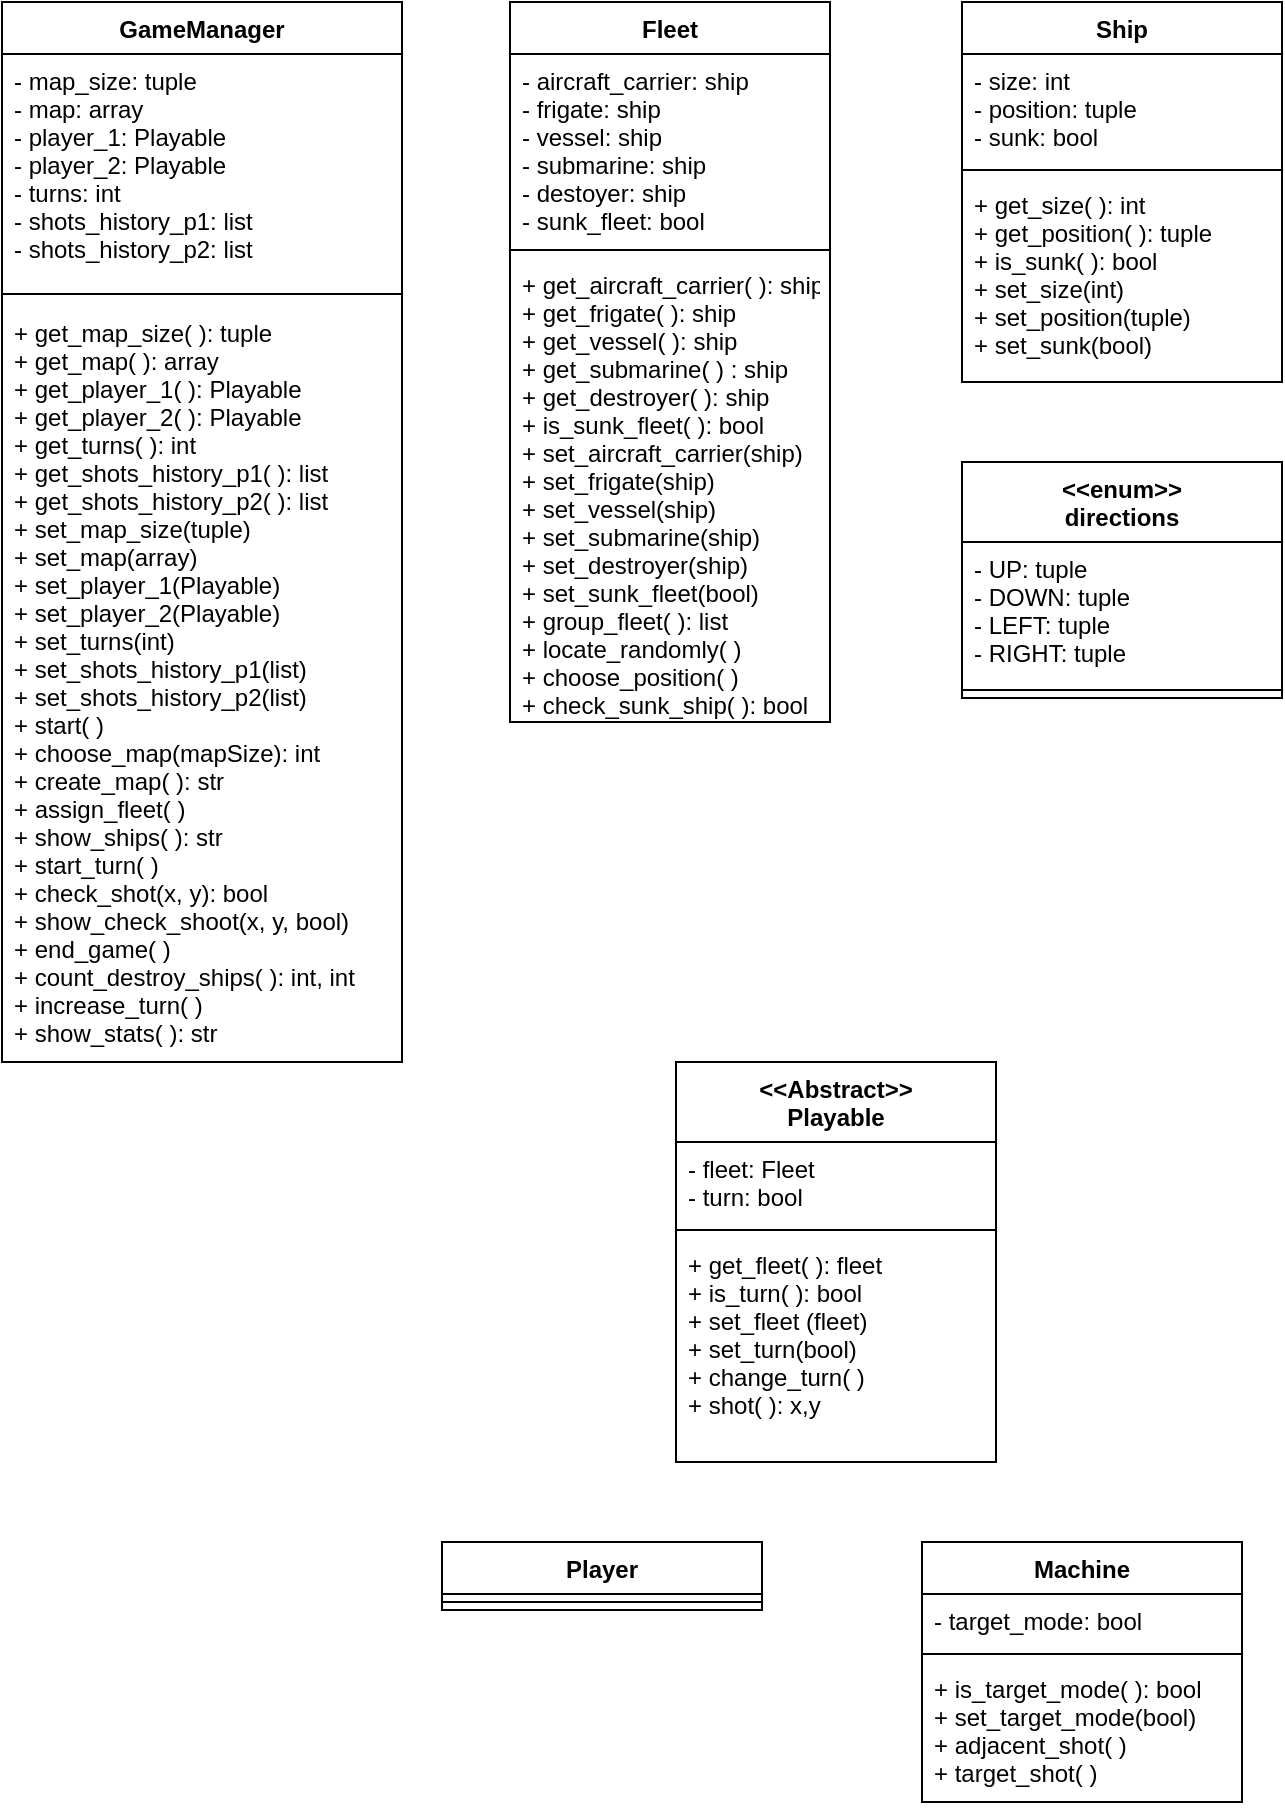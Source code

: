 <mxfile>
    <diagram id="ZjTr0IKhgkKJtNLl-vMa" name="Página-1">
        <mxGraphModel dx="643" dy="665" grid="1" gridSize="10" guides="1" tooltips="1" connect="1" arrows="1" fold="1" page="1" pageScale="1" pageWidth="827" pageHeight="1169" math="0" shadow="0">
            <root>
                <mxCell id="0"/>
                <mxCell id="1" parent="0"/>
                <mxCell id="2" value="GameManager" style="swimlane;fontStyle=1;align=center;verticalAlign=top;childLayout=stackLayout;horizontal=1;startSize=26;horizontalStack=0;resizeParent=1;resizeParentMax=0;resizeLast=0;collapsible=1;marginBottom=0;" parent="1" vertex="1">
                    <mxGeometry x="80" y="200" width="200" height="530" as="geometry"/>
                </mxCell>
                <mxCell id="3" value="- map_size: tuple &#10;- map: array &#10;- player_1: Playable&#10;- player_2: Playable&#10;- turns: int&#10;- shots_history_p1: list&#10;- shots_history_p2: list&#10;&#10;&#10;" style="text;strokeColor=none;fillColor=none;align=left;verticalAlign=top;spacingLeft=4;spacingRight=4;overflow=hidden;rotatable=0;points=[[0,0.5],[1,0.5]];portConstraint=eastwest;" parent="2" vertex="1">
                    <mxGeometry y="26" width="200" height="114" as="geometry"/>
                </mxCell>
                <mxCell id="4" value="" style="line;strokeWidth=1;fillColor=none;align=left;verticalAlign=middle;spacingTop=-1;spacingLeft=3;spacingRight=3;rotatable=0;labelPosition=right;points=[];portConstraint=eastwest;strokeColor=inherit;" parent="2" vertex="1">
                    <mxGeometry y="140" width="200" height="12" as="geometry"/>
                </mxCell>
                <mxCell id="5" value="+ get_map_size( ): tuple&#10;+ get_map( ): array&#10;+ get_player_1( ): Playable&#10;+ get_player_2( ): Playable&#10;+ get_turns( ): int&#10;+ get_shots_history_p1( ): list&#10;+ get_shots_history_p2( ): list&#10;+ set_map_size(tuple)&#10;+ set_map(array)&#10;+ set_player_1(Playable)&#10;+ set_player_2(Playable)&#10;+ set_turns(int)&#10;+ set_shots_history_p1(list)&#10;+ set_shots_history_p2(list)&#10;+ start( )&#10;+ choose_map(mapSize): int&#10;+ create_map( ): str&#10;+ assign_fleet( )&#10;+ show_ships( ): str&#10;+ start_turn( )&#10;+ check_shot(x, y): bool&#10;+ show_check_shoot(x, y, bool)&#10;+ end_game( )&#10;+ count_destroy_ships( ): int, int&#10;+ increase_turn( )&#10;+ show_stats( ): str&#10;&#10;&#10;" style="text;strokeColor=none;fillColor=none;align=left;verticalAlign=top;spacingLeft=4;spacingRight=4;overflow=hidden;rotatable=0;points=[[0,0.5],[1,0.5]];portConstraint=eastwest;" parent="2" vertex="1">
                    <mxGeometry y="152" width="200" height="378" as="geometry"/>
                </mxCell>
                <mxCell id="6" value="Player" style="swimlane;fontStyle=1;align=center;verticalAlign=top;childLayout=stackLayout;horizontal=1;startSize=26;horizontalStack=0;resizeParent=1;resizeParentMax=0;resizeLast=0;collapsible=1;marginBottom=0;" parent="1" vertex="1">
                    <mxGeometry x="300" y="970" width="160" height="34" as="geometry"/>
                </mxCell>
                <mxCell id="8" value="" style="line;strokeWidth=1;fillColor=none;align=left;verticalAlign=middle;spacingTop=-1;spacingLeft=3;spacingRight=3;rotatable=0;labelPosition=right;points=[];portConstraint=eastwest;strokeColor=inherit;" parent="6" vertex="1">
                    <mxGeometry y="26" width="160" height="8" as="geometry"/>
                </mxCell>
                <mxCell id="10" value="Fleet" style="swimlane;fontStyle=1;align=center;verticalAlign=top;childLayout=stackLayout;horizontal=1;startSize=26;horizontalStack=0;resizeParent=1;resizeParentMax=0;resizeLast=0;collapsible=1;marginBottom=0;" parent="1" vertex="1">
                    <mxGeometry x="334" y="200" width="160" height="360" as="geometry"/>
                </mxCell>
                <mxCell id="11" value="- aircraft_carrier: ship&#10;- frigate: ship&#10;- vessel: ship&#10;- submarine: ship&#10;- destoyer: ship&#10;- sunk_fleet: bool" style="text;strokeColor=none;fillColor=none;align=left;verticalAlign=top;spacingLeft=4;spacingRight=4;overflow=hidden;rotatable=0;points=[[0,0.5],[1,0.5]];portConstraint=eastwest;" parent="10" vertex="1">
                    <mxGeometry y="26" width="160" height="94" as="geometry"/>
                </mxCell>
                <mxCell id="12" value="" style="line;strokeWidth=1;fillColor=none;align=left;verticalAlign=middle;spacingTop=-1;spacingLeft=3;spacingRight=3;rotatable=0;labelPosition=right;points=[];portConstraint=eastwest;strokeColor=inherit;" parent="10" vertex="1">
                    <mxGeometry y="120" width="160" height="8" as="geometry"/>
                </mxCell>
                <mxCell id="13" value="+ get_aircraft_carrier( ): ship&#10;+ get_frigate( ): ship&#10;+ get_vessel( ): ship&#10;+ get_submarine( ) : ship&#10;+ get_destroyer( ): ship&#10;+ is_sunk_fleet( ): bool&#10;+ set_aircraft_carrier(ship)&#10;+ set_frigate(ship)&#10;+ set_vessel(ship)&#10;+ set_submarine(ship)&#10;+ set_destroyer(ship)&#10;+ set_sunk_fleet(bool)&#10;+ group_fleet( ): list&#10;+ locate_randomly( )&#10;+ choose_position( )&#10;+ check_sunk_ship( ): bool&#10;" style="text;strokeColor=none;fillColor=none;align=left;verticalAlign=top;spacingLeft=4;spacingRight=4;overflow=hidden;rotatable=0;points=[[0,0.5],[1,0.5]];portConstraint=eastwest;" parent="10" vertex="1">
                    <mxGeometry y="128" width="160" height="232" as="geometry"/>
                </mxCell>
                <mxCell id="14" value="Machine" style="swimlane;fontStyle=1;align=center;verticalAlign=top;childLayout=stackLayout;horizontal=1;startSize=26;horizontalStack=0;resizeParent=1;resizeParentMax=0;resizeLast=0;collapsible=1;marginBottom=0;" parent="1" vertex="1">
                    <mxGeometry x="540" y="970" width="160" height="130" as="geometry"/>
                </mxCell>
                <mxCell id="15" value="- target_mode: bool" style="text;strokeColor=none;fillColor=none;align=left;verticalAlign=top;spacingLeft=4;spacingRight=4;overflow=hidden;rotatable=0;points=[[0,0.5],[1,0.5]];portConstraint=eastwest;" parent="14" vertex="1">
                    <mxGeometry y="26" width="160" height="26" as="geometry"/>
                </mxCell>
                <mxCell id="16" value="" style="line;strokeWidth=1;fillColor=none;align=left;verticalAlign=middle;spacingTop=-1;spacingLeft=3;spacingRight=3;rotatable=0;labelPosition=right;points=[];portConstraint=eastwest;strokeColor=inherit;" parent="14" vertex="1">
                    <mxGeometry y="52" width="160" height="8" as="geometry"/>
                </mxCell>
                <mxCell id="17" value="+ is_target_mode( ): bool&#10;+ set_target_mode(bool)&#10;+ adjacent_shot( )&#10;+ target_shot( )" style="text;strokeColor=none;fillColor=none;align=left;verticalAlign=top;spacingLeft=4;spacingRight=4;overflow=hidden;rotatable=0;points=[[0,0.5],[1,0.5]];portConstraint=eastwest;" parent="14" vertex="1">
                    <mxGeometry y="60" width="160" height="70" as="geometry"/>
                </mxCell>
                <mxCell id="18" value="Ship" style="swimlane;fontStyle=1;align=center;verticalAlign=top;childLayout=stackLayout;horizontal=1;startSize=26;horizontalStack=0;resizeParent=1;resizeParentMax=0;resizeLast=0;collapsible=1;marginBottom=0;" parent="1" vertex="1">
                    <mxGeometry x="560" y="200" width="160" height="190" as="geometry"/>
                </mxCell>
                <mxCell id="19" value="- size: int&#10;- position: tuple&#10;- sunk: bool" style="text;strokeColor=none;fillColor=none;align=left;verticalAlign=top;spacingLeft=4;spacingRight=4;overflow=hidden;rotatable=0;points=[[0,0.5],[1,0.5]];portConstraint=eastwest;" parent="18" vertex="1">
                    <mxGeometry y="26" width="160" height="54" as="geometry"/>
                </mxCell>
                <mxCell id="20" value="" style="line;strokeWidth=1;fillColor=none;align=left;verticalAlign=middle;spacingTop=-1;spacingLeft=3;spacingRight=3;rotatable=0;labelPosition=right;points=[];portConstraint=eastwest;strokeColor=inherit;" parent="18" vertex="1">
                    <mxGeometry y="80" width="160" height="8" as="geometry"/>
                </mxCell>
                <mxCell id="21" value="+ get_size( ): int&#10;+ get_position( ): tuple&#10;+ is_sunk( ): bool&#10;+ set_size(int)&#10;+ set_position(tuple)&#10;+ set_sunk(bool)" style="text;strokeColor=none;fillColor=none;align=left;verticalAlign=top;spacingLeft=4;spacingRight=4;overflow=hidden;rotatable=0;points=[[0,0.5],[1,0.5]];portConstraint=eastwest;" parent="18" vertex="1">
                    <mxGeometry y="88" width="160" height="102" as="geometry"/>
                </mxCell>
                <mxCell id="22" value="&lt;&lt;Abstract&gt;&gt;&#10;Playable" style="swimlane;fontStyle=1;align=center;verticalAlign=top;childLayout=stackLayout;horizontal=1;startSize=40;horizontalStack=0;resizeParent=1;resizeParentMax=0;resizeLast=0;collapsible=1;marginBottom=0;" parent="1" vertex="1">
                    <mxGeometry x="417" y="730" width="160" height="200" as="geometry"/>
                </mxCell>
                <mxCell id="23" value="- fleet: Fleet&#10;- turn: bool" style="text;strokeColor=none;fillColor=none;align=left;verticalAlign=top;spacingLeft=4;spacingRight=4;overflow=hidden;rotatable=0;points=[[0,0.5],[1,0.5]];portConstraint=eastwest;" parent="22" vertex="1">
                    <mxGeometry y="40" width="160" height="40" as="geometry"/>
                </mxCell>
                <mxCell id="24" value="" style="line;strokeWidth=1;fillColor=none;align=left;verticalAlign=middle;spacingTop=-1;spacingLeft=3;spacingRight=3;rotatable=0;labelPosition=right;points=[];portConstraint=eastwest;strokeColor=inherit;" parent="22" vertex="1">
                    <mxGeometry y="80" width="160" height="8" as="geometry"/>
                </mxCell>
                <mxCell id="25" value="+ get_fleet( ): fleet&#10;+ is_turn( ): bool&#10;+ set_fleet (fleet)&#10;+ set_turn(bool)&#10;+ change_turn( )&#10;+ shot( ): x,y" style="text;strokeColor=none;fillColor=none;align=left;verticalAlign=top;spacingLeft=4;spacingRight=4;overflow=hidden;rotatable=0;points=[[0,0.5],[1,0.5]];portConstraint=eastwest;" parent="22" vertex="1">
                    <mxGeometry y="88" width="160" height="112" as="geometry"/>
                </mxCell>
                <mxCell id="26" value="&lt;&lt;enum&gt;&gt;&#10;directions" style="swimlane;fontStyle=1;align=center;verticalAlign=top;childLayout=stackLayout;horizontal=1;startSize=40;horizontalStack=0;resizeParent=1;resizeParentMax=0;resizeLast=0;collapsible=1;marginBottom=0;" vertex="1" parent="1">
                    <mxGeometry x="560" y="430" width="160" height="118" as="geometry"/>
                </mxCell>
                <mxCell id="27" value="- UP: tuple&#10;- DOWN: tuple&#10;- LEFT: tuple&#10;- RIGHT: tuple" style="text;strokeColor=none;fillColor=none;align=left;verticalAlign=top;spacingLeft=4;spacingRight=4;overflow=hidden;rotatable=0;points=[[0,0.5],[1,0.5]];portConstraint=eastwest;" vertex="1" parent="26">
                    <mxGeometry y="40" width="160" height="70" as="geometry"/>
                </mxCell>
                <mxCell id="28" value="" style="line;strokeWidth=1;fillColor=none;align=left;verticalAlign=middle;spacingTop=-1;spacingLeft=3;spacingRight=3;rotatable=0;labelPosition=right;points=[];portConstraint=eastwest;strokeColor=inherit;" vertex="1" parent="26">
                    <mxGeometry y="110" width="160" height="8" as="geometry"/>
                </mxCell>
            </root>
        </mxGraphModel>
    </diagram>
</mxfile>